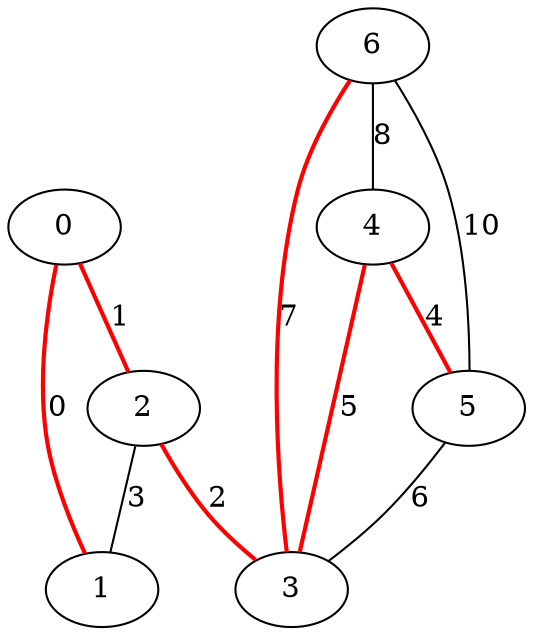 # 7 10

graph G {
	0 -- 1 [label=0, color=red, style=bold];
	0 -- 2 [label=1, color=red, style=bold];
	2 -- 3 [label=2, color=red, style=bold];
	2 -- 1 [label=3];
	4 -- 5 [label=4, color=red, style=bold];
	4 -- 3 [label=5, color=red, style=bold];
	5 -- 3 [label=6];
	6 -- 3 [label=7, color=red, style=bold];
	6 -- 4 [label=8];
	6 -- 5 [label=10];
}

# MST : 19
# Has a cycle: NO
# Connected components : 1

